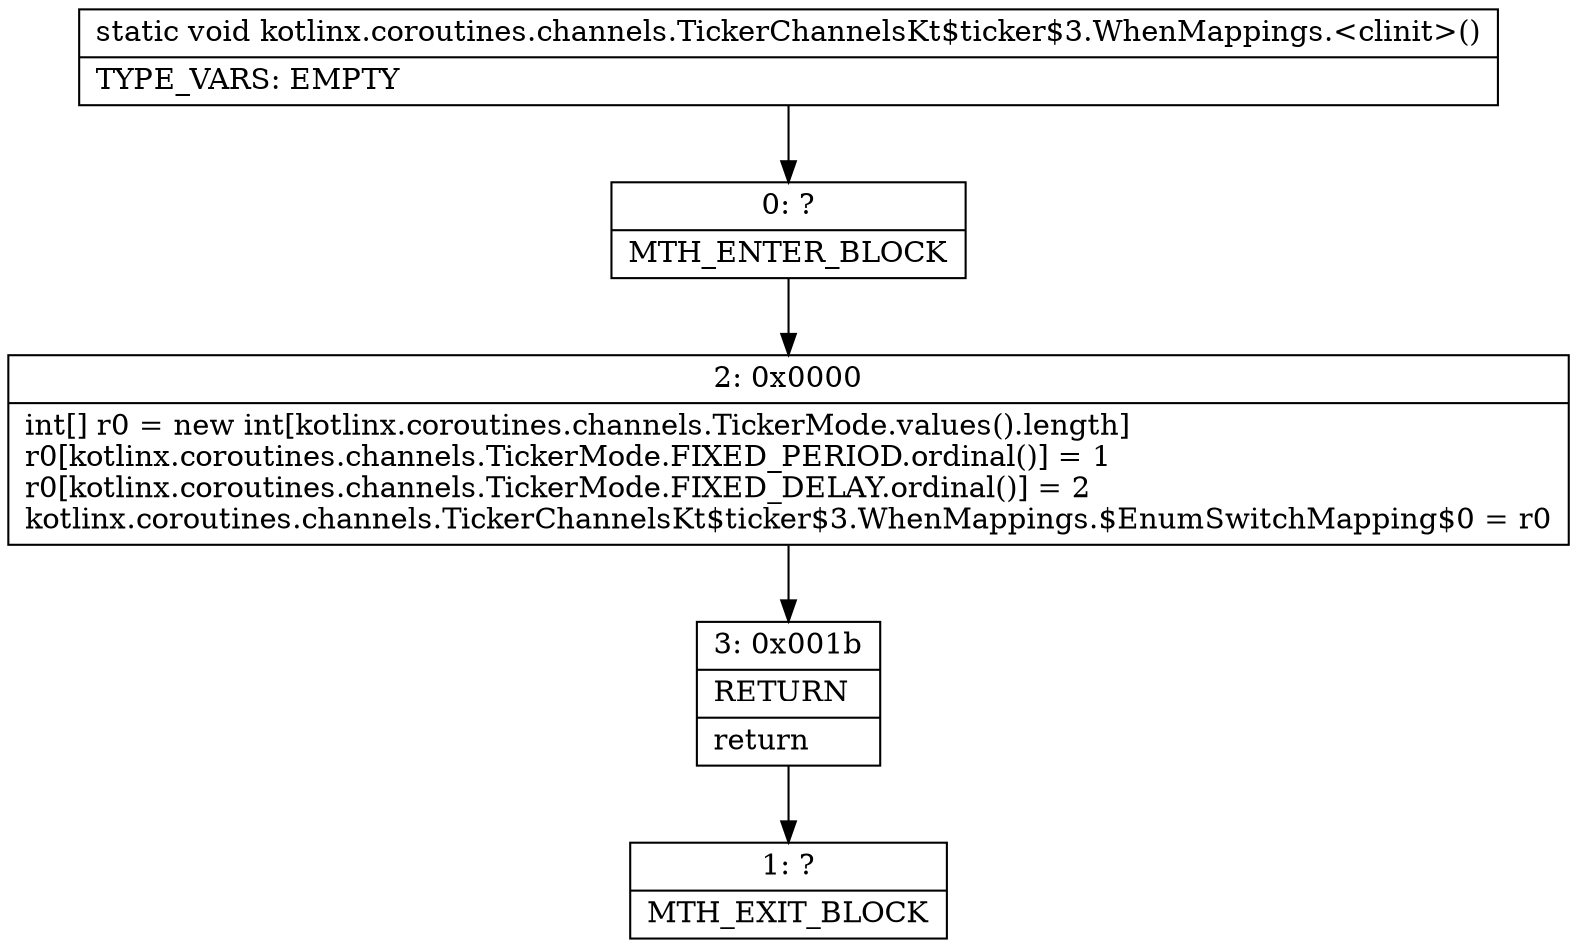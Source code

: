 digraph "CFG forkotlinx.coroutines.channels.TickerChannelsKt$ticker$3.WhenMappings.\<clinit\>()V" {
Node_0 [shape=record,label="{0\:\ ?|MTH_ENTER_BLOCK\l}"];
Node_2 [shape=record,label="{2\:\ 0x0000|int[] r0 = new int[kotlinx.coroutines.channels.TickerMode.values().length]\lr0[kotlinx.coroutines.channels.TickerMode.FIXED_PERIOD.ordinal()] = 1\lr0[kotlinx.coroutines.channels.TickerMode.FIXED_DELAY.ordinal()] = 2\lkotlinx.coroutines.channels.TickerChannelsKt$ticker$3.WhenMappings.$EnumSwitchMapping$0 = r0\l}"];
Node_3 [shape=record,label="{3\:\ 0x001b|RETURN\l|return\l}"];
Node_1 [shape=record,label="{1\:\ ?|MTH_EXIT_BLOCK\l}"];
MethodNode[shape=record,label="{static void kotlinx.coroutines.channels.TickerChannelsKt$ticker$3.WhenMappings.\<clinit\>()  | TYPE_VARS: EMPTY\l}"];
MethodNode -> Node_0;Node_0 -> Node_2;
Node_2 -> Node_3;
Node_3 -> Node_1;
}

